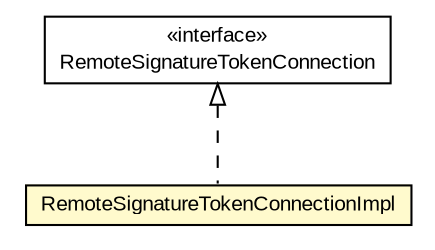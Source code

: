 #!/usr/local/bin/dot
#
# Class diagram 
# Generated by UMLGraph version R5_6-24-gf6e263 (http://www.umlgraph.org/)
#

digraph G {
	edge [fontname="arial",fontsize=10,labelfontname="arial",labelfontsize=10];
	node [fontname="arial",fontsize=10,shape=plaintext];
	nodesep=0.25;
	ranksep=0.5;
	// eu.europa.esig.dss.token.RemoteSignatureTokenConnectionImpl
	c559445 [label=<<table title="eu.europa.esig.dss.token.RemoteSignatureTokenConnectionImpl" border="0" cellborder="1" cellspacing="0" cellpadding="2" port="p" bgcolor="lemonChiffon" href="./RemoteSignatureTokenConnectionImpl.html">
		<tr><td><table border="0" cellspacing="0" cellpadding="1">
<tr><td align="center" balign="center"> RemoteSignatureTokenConnectionImpl </td></tr>
		</table></td></tr>
		</table>>, URL="./RemoteSignatureTokenConnectionImpl.html", fontname="arial", fontcolor="black", fontsize=10.0];
	// eu.europa.esig.dss.token.RemoteSignatureTokenConnection
	c559454 [label=<<table title="eu.europa.esig.dss.token.RemoteSignatureTokenConnection" border="0" cellborder="1" cellspacing="0" cellpadding="2" port="p" href="./RemoteSignatureTokenConnection.html">
		<tr><td><table border="0" cellspacing="0" cellpadding="1">
<tr><td align="center" balign="center"> &#171;interface&#187; </td></tr>
<tr><td align="center" balign="center"> RemoteSignatureTokenConnection </td></tr>
		</table></td></tr>
		</table>>, URL="./RemoteSignatureTokenConnection.html", fontname="arial", fontcolor="black", fontsize=10.0];
	//eu.europa.esig.dss.token.RemoteSignatureTokenConnectionImpl implements eu.europa.esig.dss.token.RemoteSignatureTokenConnection
	c559454:p -> c559445:p [dir=back,arrowtail=empty,style=dashed];
}


